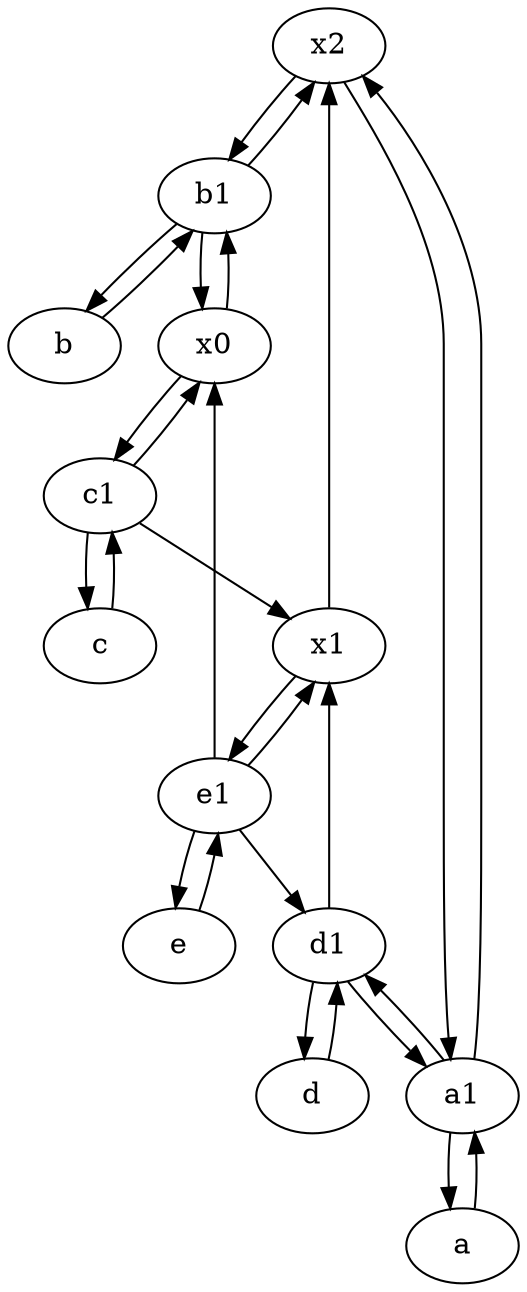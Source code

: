 digraph  {
	x2;
	a [pos="40,10!"];
	b1 [pos="45,20!"];
	a1 [pos="40,15!"];
	c1 [pos="30,15!"];
	b [pos="50,20!"];
	d1 [pos="25,30!"];
	c [pos="20,10!"];
	e [pos="30,50!"];
	x0;
	e1 [pos="25,45!"];
	x1;
	d [pos="20,30!"];
	d -> d1;
	c1 -> x1;
	b -> b1;
	e1 -> x0;
	x1 -> x2;
	x0 -> b1;
	c1 -> c;
	a1 -> x2;
	x2 -> b1;
	c1 -> x0;
	d1 -> a1;
	e1 -> d1;
	a1 -> a;
	d1 -> x1;
	b1 -> b;
	d1 -> d;
	x0 -> c1;
	x2 -> a1;
	e1 -> e;
	b1 -> x2;
	e -> e1;
	x1 -> e1;
	a1 -> d1;
	e1 -> x1;
	a -> a1;
	c -> c1;
	b1 -> x0;

	}